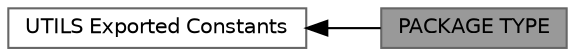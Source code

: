 digraph "PACKAGE TYPE"
{
 // LATEX_PDF_SIZE
  bgcolor="transparent";
  edge [fontname=Helvetica,fontsize=10,labelfontname=Helvetica,labelfontsize=10];
  node [fontname=Helvetica,fontsize=10,shape=box,height=0.2,width=0.4];
  rankdir=LR;
  Node1 [id="Node000001",label="PACKAGE TYPE",height=0.2,width=0.4,color="gray40", fillcolor="grey60", style="filled", fontcolor="black",tooltip=" "];
  Node2 [id="Node000002",label="UTILS Exported Constants",height=0.2,width=0.4,color="grey40", fillcolor="white", style="filled",URL="$group__UTILS__LL__Exported__Constants.html",tooltip=" "];
  Node2->Node1 [shape=plaintext, dir="back", style="solid"];
}
